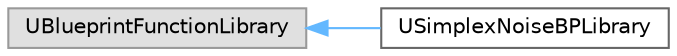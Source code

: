 digraph "Graphical Class Hierarchy"
{
 // LATEX_PDF_SIZE
  bgcolor="transparent";
  edge [fontname=Helvetica,fontsize=10,labelfontname=Helvetica,labelfontsize=10];
  node [fontname=Helvetica,fontsize=10,shape=box,height=0.2,width=0.4];
  rankdir="LR";
  Node0 [id="Node000000",label="UBlueprintFunctionLibrary",height=0.2,width=0.4,color="grey60", fillcolor="#E0E0E0", style="filled",tooltip=" "];
  Node0 -> Node1 [id="edge479_Node000000_Node000001",dir="back",color="steelblue1",style="solid",tooltip=" "];
  Node1 [id="Node000001",label="USimplexNoiseBPLibrary",height=0.2,width=0.4,color="grey40", fillcolor="white", style="filled",URL="$class_u_simplex_noise_b_p_library.html",tooltip=" "];
}
